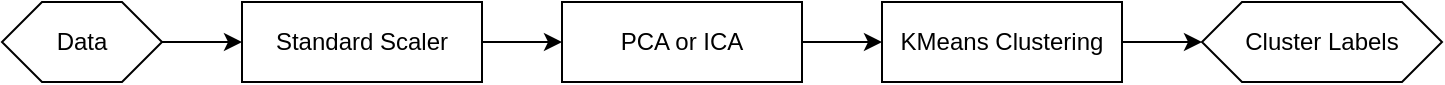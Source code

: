 <mxfile version="21.6.3" type="device">
  <diagram name="Page-1" id="kFfNtcDv_OdIqHoLkVjp">
    <mxGraphModel dx="989" dy="482" grid="1" gridSize="10" guides="1" tooltips="1" connect="1" arrows="1" fold="1" page="1" pageScale="1" pageWidth="850" pageHeight="1100" math="0" shadow="0">
      <root>
        <mxCell id="0" />
        <mxCell id="1" parent="0" />
        <mxCell id="6p931Qj7TU5zyaHA-EGV-8" value="" style="edgeStyle=orthogonalEdgeStyle;rounded=0;orthogonalLoop=1;jettySize=auto;html=1;" edge="1" parent="1" source="6p931Qj7TU5zyaHA-EGV-4" target="6p931Qj7TU5zyaHA-EGV-7">
          <mxGeometry relative="1" as="geometry" />
        </mxCell>
        <mxCell id="6p931Qj7TU5zyaHA-EGV-4" value="Data" style="shape=hexagon;perimeter=hexagonPerimeter2;whiteSpace=wrap;html=1;fixedSize=1;" vertex="1" parent="1">
          <mxGeometry x="80" y="40" width="80" height="40" as="geometry" />
        </mxCell>
        <mxCell id="6p931Qj7TU5zyaHA-EGV-14" value="" style="edgeStyle=orthogonalEdgeStyle;rounded=0;orthogonalLoop=1;jettySize=auto;html=1;" edge="1" parent="1" source="6p931Qj7TU5zyaHA-EGV-7" target="6p931Qj7TU5zyaHA-EGV-13">
          <mxGeometry relative="1" as="geometry" />
        </mxCell>
        <mxCell id="6p931Qj7TU5zyaHA-EGV-7" value="Standard Scaler" style="whiteSpace=wrap;html=1;" vertex="1" parent="1">
          <mxGeometry x="200" y="40" width="120" height="40" as="geometry" />
        </mxCell>
        <mxCell id="6p931Qj7TU5zyaHA-EGV-12" value="" style="edgeStyle=orthogonalEdgeStyle;rounded=0;orthogonalLoop=1;jettySize=auto;html=1;" edge="1" parent="1" source="6p931Qj7TU5zyaHA-EGV-9" target="6p931Qj7TU5zyaHA-EGV-11">
          <mxGeometry relative="1" as="geometry" />
        </mxCell>
        <mxCell id="6p931Qj7TU5zyaHA-EGV-9" value="KMeans Clustering" style="whiteSpace=wrap;html=1;" vertex="1" parent="1">
          <mxGeometry x="520" y="40" width="120" height="40" as="geometry" />
        </mxCell>
        <mxCell id="6p931Qj7TU5zyaHA-EGV-11" value="Cluster Labels" style="shape=hexagon;perimeter=hexagonPerimeter2;whiteSpace=wrap;html=1;fixedSize=1;" vertex="1" parent="1">
          <mxGeometry x="680" y="40" width="120" height="40" as="geometry" />
        </mxCell>
        <mxCell id="6p931Qj7TU5zyaHA-EGV-15" value="" style="edgeStyle=orthogonalEdgeStyle;rounded=0;orthogonalLoop=1;jettySize=auto;html=1;" edge="1" parent="1" source="6p931Qj7TU5zyaHA-EGV-13" target="6p931Qj7TU5zyaHA-EGV-9">
          <mxGeometry relative="1" as="geometry" />
        </mxCell>
        <mxCell id="6p931Qj7TU5zyaHA-EGV-13" value="PCA or ICA" style="whiteSpace=wrap;html=1;" vertex="1" parent="1">
          <mxGeometry x="360" y="40" width="120" height="40" as="geometry" />
        </mxCell>
      </root>
    </mxGraphModel>
  </diagram>
</mxfile>
